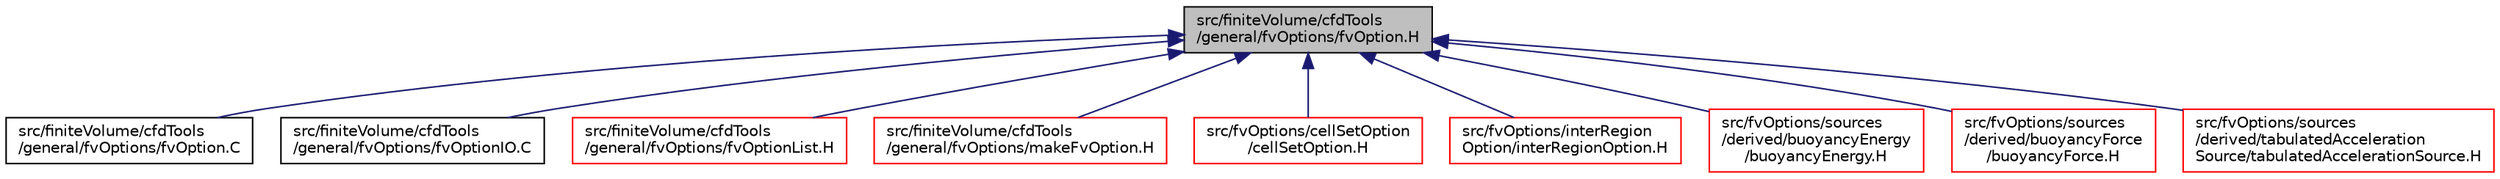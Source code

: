 digraph "src/finiteVolume/cfdTools/general/fvOptions/fvOption.H"
{
  bgcolor="transparent";
  edge [fontname="Helvetica",fontsize="10",labelfontname="Helvetica",labelfontsize="10"];
  node [fontname="Helvetica",fontsize="10",shape=record];
  Node113 [label="src/finiteVolume/cfdTools\l/general/fvOptions/fvOption.H",height=0.2,width=0.4,color="black", fillcolor="grey75", style="filled", fontcolor="black"];
  Node113 -> Node114 [dir="back",color="midnightblue",fontsize="10",style="solid",fontname="Helvetica"];
  Node114 [label="src/finiteVolume/cfdTools\l/general/fvOptions/fvOption.C",height=0.2,width=0.4,color="black",URL="$a01271.html"];
  Node113 -> Node115 [dir="back",color="midnightblue",fontsize="10",style="solid",fontname="Helvetica"];
  Node115 [label="src/finiteVolume/cfdTools\l/general/fvOptions/fvOptionIO.C",height=0.2,width=0.4,color="black",URL="$a01280.html"];
  Node113 -> Node116 [dir="back",color="midnightblue",fontsize="10",style="solid",fontname="Helvetica"];
  Node116 [label="src/finiteVolume/cfdTools\l/general/fvOptions/fvOptionList.H",height=0.2,width=0.4,color="red",URL="$a01286.html"];
  Node113 -> Node166 [dir="back",color="midnightblue",fontsize="10",style="solid",fontname="Helvetica"];
  Node166 [label="src/finiteVolume/cfdTools\l/general/fvOptions/makeFvOption.H",height=0.2,width=0.4,color="red",URL="$a01298.html"];
  Node113 -> Node170 [dir="back",color="midnightblue",fontsize="10",style="solid",fontname="Helvetica"];
  Node170 [label="src/fvOptions/cellSetOption\l/cellSetOption.H",height=0.2,width=0.4,color="red",URL="$a05231.html"];
  Node113 -> Node217 [dir="back",color="midnightblue",fontsize="10",style="solid",fontname="Helvetica"];
  Node217 [label="src/fvOptions/interRegion\lOption/interRegionOption.H",height=0.2,width=0.4,color="red",URL="$a05270.html"];
  Node113 -> Node230 [dir="back",color="midnightblue",fontsize="10",style="solid",fontname="Helvetica"];
  Node230 [label="src/fvOptions/sources\l/derived/buoyancyEnergy\l/buoyancyEnergy.H",height=0.2,width=0.4,color="red",URL="$a05291.html"];
  Node113 -> Node233 [dir="back",color="midnightblue",fontsize="10",style="solid",fontname="Helvetica"];
  Node233 [label="src/fvOptions/sources\l/derived/buoyancyForce\l/buoyancyForce.H",height=0.2,width=0.4,color="red",URL="$a05300.html"];
  Node113 -> Node236 [dir="back",color="midnightblue",fontsize="10",style="solid",fontname="Helvetica"];
  Node236 [label="src/fvOptions/sources\l/derived/tabulatedAcceleration\lSource/tabulatedAccelerationSource.H",height=0.2,width=0.4,color="red",URL="$a05426.html"];
}
